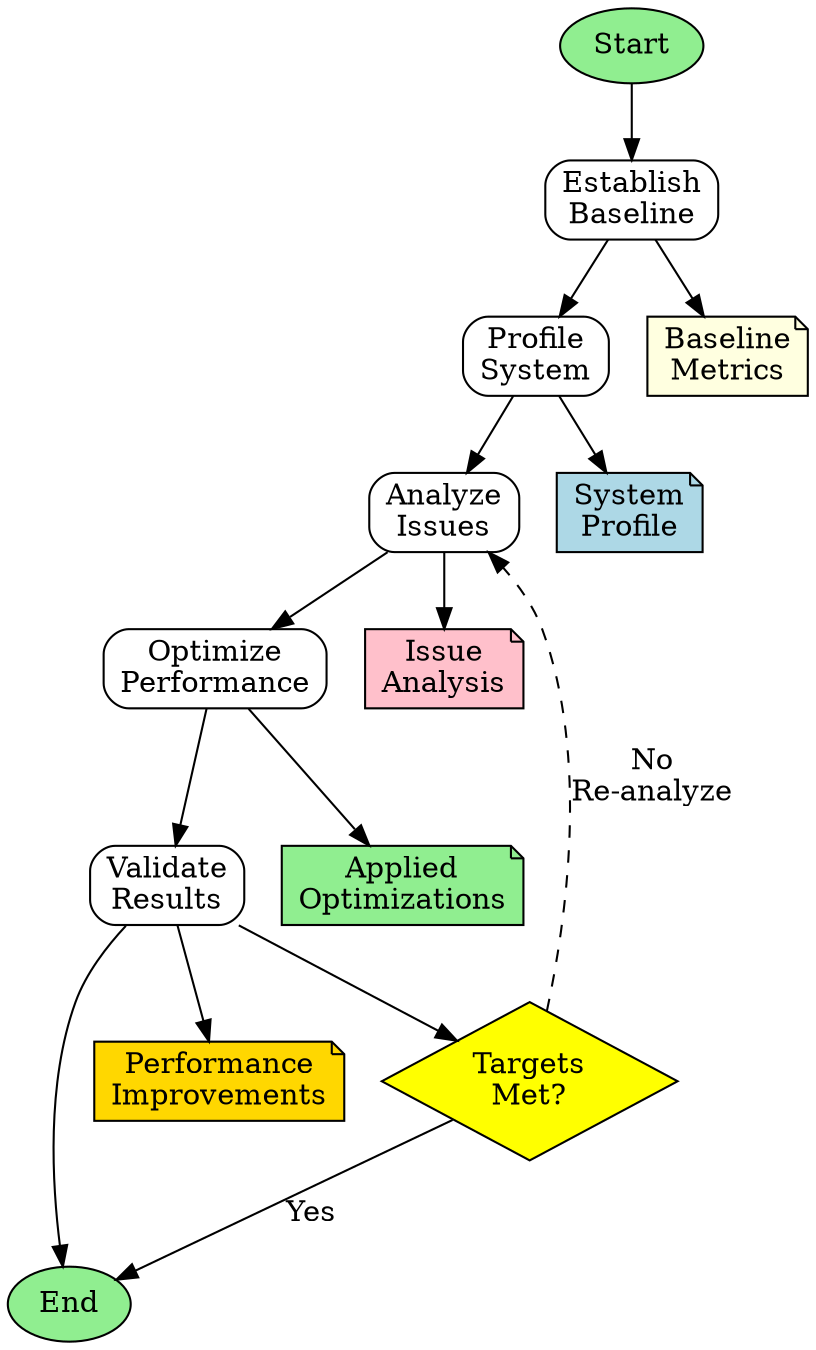 digraph PerformanceAnalysis {
  rankdir=TB;
  node [shape=box, style=rounded];

  start [label="Start", shape=ellipse, fillcolor=lightgreen, style=filled];
  p1 [label="Establish\nBaseline"];
  p2 [label="Profile\nSystem"];
  p3 [label="Analyze\nIssues"];
  p4 [label="Optimize\nPerformance"];
  p5 [label="Validate\nResults"];
  end [label="End", shape=ellipse, fillcolor=lightgreen, style=filled];

  baseline [label="Baseline\nMetrics", shape=note, fillcolor=lightyellow, style=filled];
  profile [label="System\nProfile", shape=note, fillcolor=lightblue, style=filled];
  analysis [label="Issue\nAnalysis", shape=note, fillcolor=pink, style=filled];
  optimizations [label="Applied\nOptimizations", shape=note, fillcolor=lightgreen, style=filled];
  improvements [label="Performance\nImprovements", shape=note, fillcolor=gold, style=filled];

  start -> p1 -> p2 -> p3 -> p4 -> p5 -> end;

  p1 -> baseline;
  p2 -> profile;
  p3 -> analysis;
  p4 -> optimizations;
  p5 -> improvements;

  decision [label="Targets\nMet?", shape=diamond, fillcolor=yellow, style=filled];
  p5 -> decision;
  decision -> end [label="Yes"];
  decision -> p3 [label="No\nRe-analyze", style=dashed];
}
